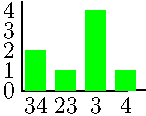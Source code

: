 int[] data = {34, 23, 3, 34, 4, 3, 3, 3};
  
// Implemenation of binary search
int search(int[] arr, int key)
{	
    if (arr.length <= 2)
    {
        return -1;
    }
    int min_ = 0;
    int max_ = arr.length;
    int num;
        
    while (max_ >= min_)
    {
        num = floor((min_ + max_) / 2);
            
        if (arr[num] == key)
        {
            return num;
        }
        else if (arr[num] < key)
        {
            min_ = num + 1;   
        }
        else
        {
            max_ = num - 1;   
        }
    }
    return -1;
}
    
int[] set(int[] ls)
{
    int[] newList = {};
        
    // Go through the list
    for (int index = 0; index < ls.length; ++index)
    {
        // If the value is not in the list, append it
        if (search(sort(newList), ls[index]) == -1)
        {
            newList.push(ls[index]);
        }
    }
        
    // Return the list
    return newList;
}

int count(int[] ls, int num)
{
	int c = 0;
	for (int i = 0; i < ls.length; ++i)
    {
    	if (ls[i] == num)
        {
        	++c;
        }
    }
    
    return c;
}

int find_max_occurences(int[] ls)
{
	int[] l = set(ls);
    int greatest = 0;
    int c;
    
    for (int i = 0; i < l.length; ++i)
    {
    	c = count(ls, l[i]);
    	if (c > greatest)
        {
        	greatest = c;
        }
    }
    
    return greatest;
}

void histogram(int[] data, int binwidth = 10, int spacing = 10, int numheight = 10, pen clr = green)
{
	int[] nums = set(data);
    int o = find_max_occurences(data);
    int height = o * (numheight + 1);
    int a, b, c;
    
    // Lines
    draw((0, -0.3)--(0, height));
    draw((0, -0.3)--(floor(binwidth/4)+nums.length*spacing+nums.length*floor(spacing/2), 0));
    
    // Labels down the side
    for (int i = 0; i <= o; ++i)
    {
    	label(string(i), (0, numheight * i), W);
    }
    
    for (int n = 0; n < nums.length; ++n)
    {
    	a = floor(binwidth / 4) + n * spacing + n * floor(spacing / 2);
        b = a + binwidth;
        c = numheight * count(data, nums[n]);

    	fill((a, 0)--(b, 0)--(b, c)--(a, c)--cycle, clr);
        
        label(string(nums[n]), midpoint((a, 0)--(b, 0)), S);
    }
}

histogram(data);
